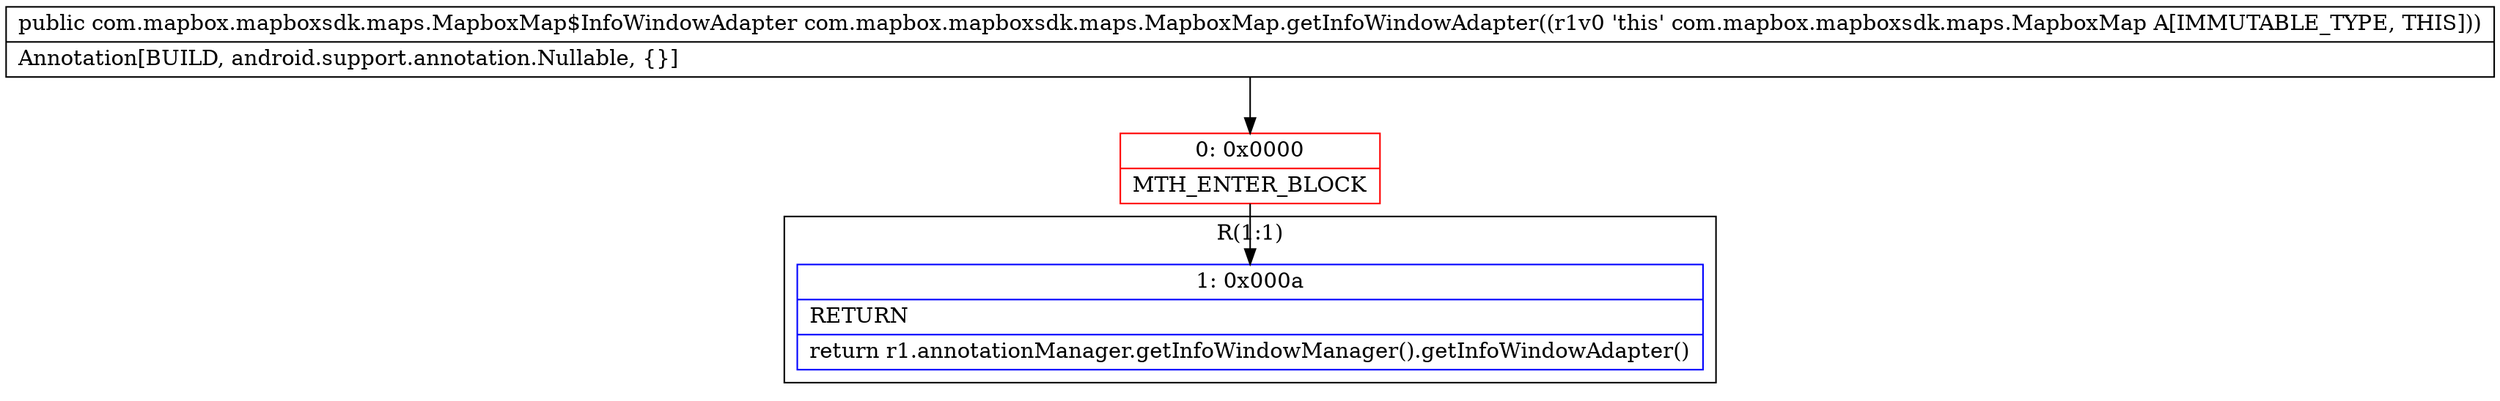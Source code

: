 digraph "CFG forcom.mapbox.mapboxsdk.maps.MapboxMap.getInfoWindowAdapter()Lcom\/mapbox\/mapboxsdk\/maps\/MapboxMap$InfoWindowAdapter;" {
subgraph cluster_Region_1368487437 {
label = "R(1:1)";
node [shape=record,color=blue];
Node_1 [shape=record,label="{1\:\ 0x000a|RETURN\l|return r1.annotationManager.getInfoWindowManager().getInfoWindowAdapter()\l}"];
}
Node_0 [shape=record,color=red,label="{0\:\ 0x0000|MTH_ENTER_BLOCK\l}"];
MethodNode[shape=record,label="{public com.mapbox.mapboxsdk.maps.MapboxMap$InfoWindowAdapter com.mapbox.mapboxsdk.maps.MapboxMap.getInfoWindowAdapter((r1v0 'this' com.mapbox.mapboxsdk.maps.MapboxMap A[IMMUTABLE_TYPE, THIS]))  | Annotation[BUILD, android.support.annotation.Nullable, \{\}]\l}"];
MethodNode -> Node_0;
Node_0 -> Node_1;
}

